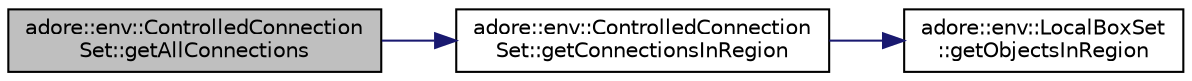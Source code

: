 digraph "adore::env::ControlledConnectionSet::getAllConnections"
{
 // LATEX_PDF_SIZE
  edge [fontname="Helvetica",fontsize="10",labelfontname="Helvetica",labelfontsize="10"];
  node [fontname="Helvetica",fontsize="10",shape=record];
  rankdir="LR";
  Node1 [label="adore::env::ControlledConnection\lSet::getAllConnections",height=0.2,width=0.4,color="black", fillcolor="grey75", style="filled", fontcolor="black",tooltip=" "];
  Node1 -> Node2 [color="midnightblue",fontsize="10",style="solid",fontname="Helvetica"];
  Node2 [label="adore::env::ControlledConnection\lSet::getConnectionsInRegion",height=0.2,width=0.4,color="black", fillcolor="white", style="filled",URL="$classadore_1_1env_1_1ControlledConnectionSet.html#ac7d9e810c5943613ed2178d9865fff39",tooltip=" "];
  Node2 -> Node3 [color="midnightblue",fontsize="10",style="solid",fontname="Helvetica"];
  Node3 [label="adore::env::LocalBoxSet\l::getObjectsInRegion",height=0.2,width=0.4,color="black", fillcolor="white", style="filled",URL="$classadore_1_1env_1_1LocalBoxSet.html#a2b4ad3d1be9938b96caacc2dc15a3a9e",tooltip=" "];
}
